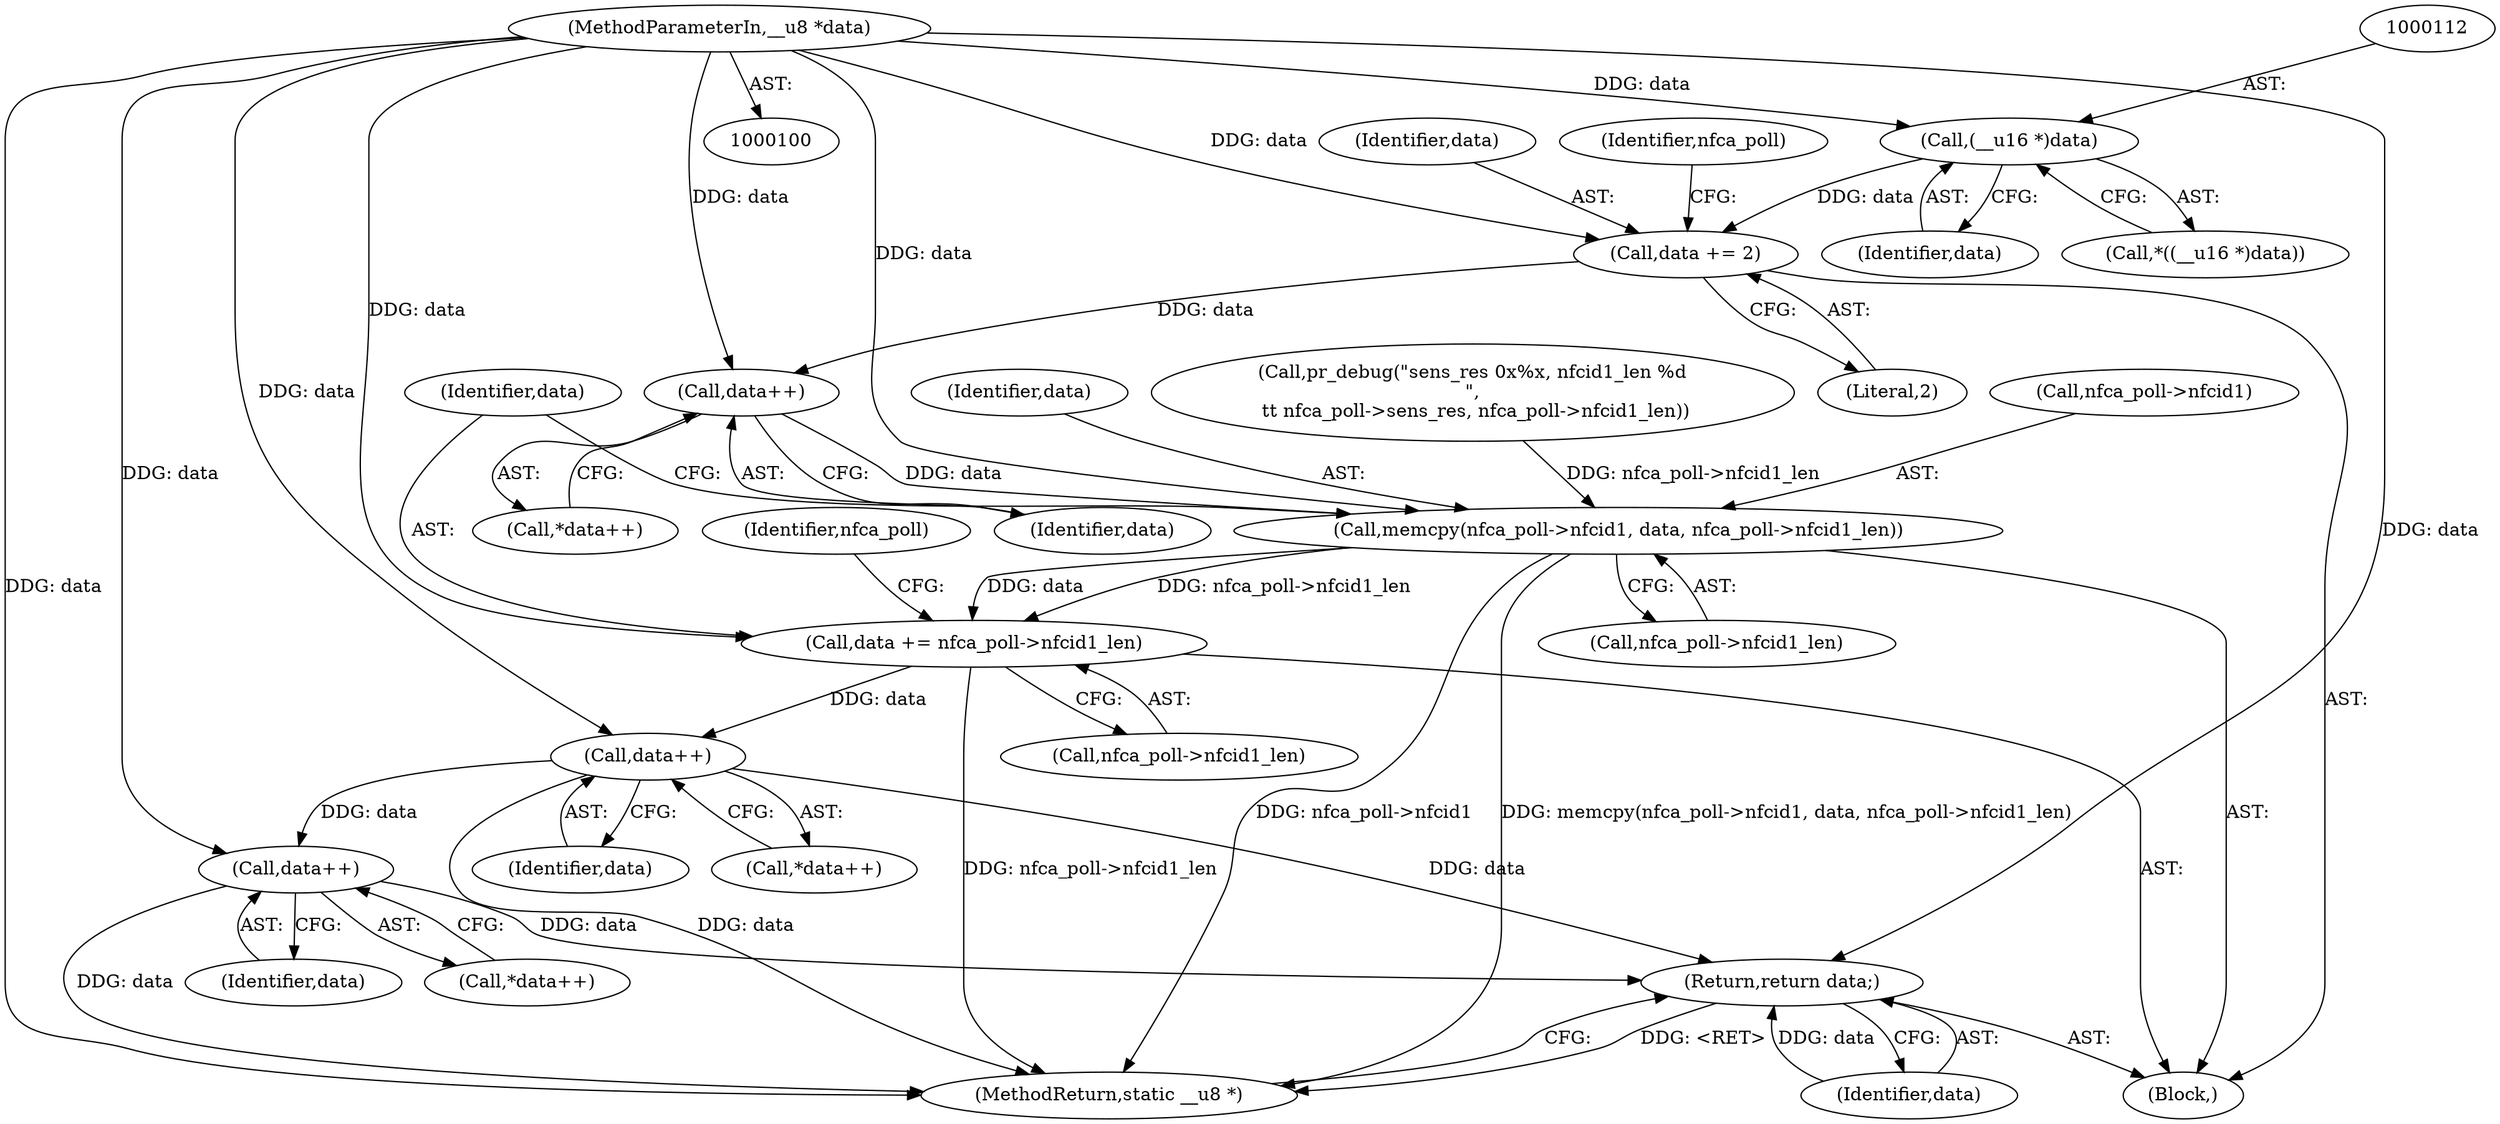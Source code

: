 digraph "1_linux_67de956ff5dc1d4f321e16cfbd63f5be3b691b43_0@pointer" {
"1000122" [label="(Call,data++)"];
"1000114" [label="(Call,data += 2)"];
"1000111" [label="(Call,(__u16 *)data)"];
"1000103" [label="(MethodParameterIn,__u8 *data)"];
"1000132" [label="(Call,memcpy(nfca_poll->nfcid1, data, nfca_poll->nfcid1_len))"];
"1000140" [label="(Call,data += nfca_poll->nfcid1_len)"];
"1000150" [label="(Call,data++)"];
"1000163" [label="(Call,data++)"];
"1000173" [label="(Return,return data;)"];
"1000175" [label="(MethodReturn,static __u8 *)"];
"1000122" [label="(Call,data++)"];
"1000151" [label="(Identifier,data)"];
"1000137" [label="(Call,nfca_poll->nfcid1_len)"];
"1000104" [label="(Block,)"];
"1000111" [label="(Call,(__u16 *)data)"];
"1000141" [label="(Identifier,data)"];
"1000140" [label="(Call,data += nfca_poll->nfcid1_len)"];
"1000110" [label="(Call,*((__u16 *)data))"];
"1000113" [label="(Identifier,data)"];
"1000142" [label="(Call,nfca_poll->nfcid1_len)"];
"1000164" [label="(Identifier,data)"];
"1000119" [label="(Identifier,nfca_poll)"];
"1000136" [label="(Identifier,data)"];
"1000147" [label="(Identifier,nfca_poll)"];
"1000124" [label="(Call,pr_debug(\"sens_res 0x%x, nfcid1_len %d\n\",\n \t\t nfca_poll->sens_res, nfca_poll->nfcid1_len))"];
"1000133" [label="(Call,nfca_poll->nfcid1)"];
"1000162" [label="(Call,*data++)"];
"1000103" [label="(MethodParameterIn,__u8 *data)"];
"1000163" [label="(Call,data++)"];
"1000149" [label="(Call,*data++)"];
"1000116" [label="(Literal,2)"];
"1000115" [label="(Identifier,data)"];
"1000114" [label="(Call,data += 2)"];
"1000132" [label="(Call,memcpy(nfca_poll->nfcid1, data, nfca_poll->nfcid1_len))"];
"1000174" [label="(Identifier,data)"];
"1000173" [label="(Return,return data;)"];
"1000150" [label="(Call,data++)"];
"1000121" [label="(Call,*data++)"];
"1000123" [label="(Identifier,data)"];
"1000122" -> "1000121"  [label="AST: "];
"1000122" -> "1000123"  [label="CFG: "];
"1000123" -> "1000122"  [label="AST: "];
"1000121" -> "1000122"  [label="CFG: "];
"1000114" -> "1000122"  [label="DDG: data"];
"1000103" -> "1000122"  [label="DDG: data"];
"1000122" -> "1000132"  [label="DDG: data"];
"1000114" -> "1000104"  [label="AST: "];
"1000114" -> "1000116"  [label="CFG: "];
"1000115" -> "1000114"  [label="AST: "];
"1000116" -> "1000114"  [label="AST: "];
"1000119" -> "1000114"  [label="CFG: "];
"1000111" -> "1000114"  [label="DDG: data"];
"1000103" -> "1000114"  [label="DDG: data"];
"1000111" -> "1000110"  [label="AST: "];
"1000111" -> "1000113"  [label="CFG: "];
"1000112" -> "1000111"  [label="AST: "];
"1000113" -> "1000111"  [label="AST: "];
"1000110" -> "1000111"  [label="CFG: "];
"1000103" -> "1000111"  [label="DDG: data"];
"1000103" -> "1000100"  [label="AST: "];
"1000103" -> "1000175"  [label="DDG: data"];
"1000103" -> "1000132"  [label="DDG: data"];
"1000103" -> "1000140"  [label="DDG: data"];
"1000103" -> "1000150"  [label="DDG: data"];
"1000103" -> "1000163"  [label="DDG: data"];
"1000103" -> "1000173"  [label="DDG: data"];
"1000132" -> "1000104"  [label="AST: "];
"1000132" -> "1000137"  [label="CFG: "];
"1000133" -> "1000132"  [label="AST: "];
"1000136" -> "1000132"  [label="AST: "];
"1000137" -> "1000132"  [label="AST: "];
"1000141" -> "1000132"  [label="CFG: "];
"1000132" -> "1000175"  [label="DDG: memcpy(nfca_poll->nfcid1, data, nfca_poll->nfcid1_len)"];
"1000132" -> "1000175"  [label="DDG: nfca_poll->nfcid1"];
"1000124" -> "1000132"  [label="DDG: nfca_poll->nfcid1_len"];
"1000132" -> "1000140"  [label="DDG: nfca_poll->nfcid1_len"];
"1000132" -> "1000140"  [label="DDG: data"];
"1000140" -> "1000104"  [label="AST: "];
"1000140" -> "1000142"  [label="CFG: "];
"1000141" -> "1000140"  [label="AST: "];
"1000142" -> "1000140"  [label="AST: "];
"1000147" -> "1000140"  [label="CFG: "];
"1000140" -> "1000175"  [label="DDG: nfca_poll->nfcid1_len"];
"1000140" -> "1000150"  [label="DDG: data"];
"1000150" -> "1000149"  [label="AST: "];
"1000150" -> "1000151"  [label="CFG: "];
"1000151" -> "1000150"  [label="AST: "];
"1000149" -> "1000150"  [label="CFG: "];
"1000150" -> "1000175"  [label="DDG: data"];
"1000150" -> "1000163"  [label="DDG: data"];
"1000150" -> "1000173"  [label="DDG: data"];
"1000163" -> "1000162"  [label="AST: "];
"1000163" -> "1000164"  [label="CFG: "];
"1000164" -> "1000163"  [label="AST: "];
"1000162" -> "1000163"  [label="CFG: "];
"1000163" -> "1000175"  [label="DDG: data"];
"1000163" -> "1000173"  [label="DDG: data"];
"1000173" -> "1000104"  [label="AST: "];
"1000173" -> "1000174"  [label="CFG: "];
"1000174" -> "1000173"  [label="AST: "];
"1000175" -> "1000173"  [label="CFG: "];
"1000173" -> "1000175"  [label="DDG: <RET>"];
"1000174" -> "1000173"  [label="DDG: data"];
}
